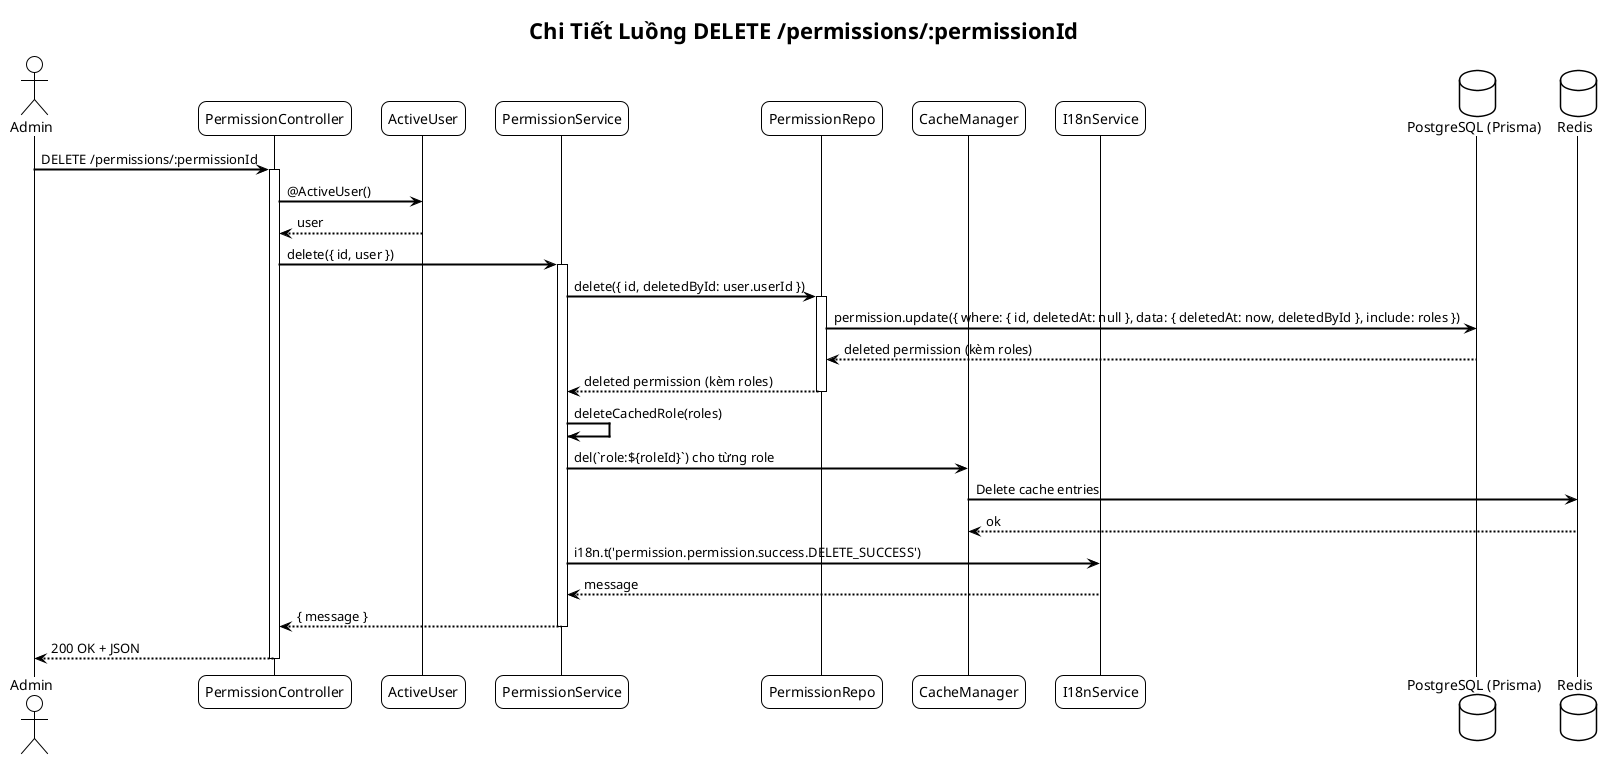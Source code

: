 @startuml Permission - Delete Sequence
!theme plain
skinparam backgroundColor #FFFFFF
skinparam sequenceArrowThickness 2
skinparam roundcorner 16

title Chi Tiết Luồng DELETE /permissions/:permissionId

actor "Admin" as A
participant "PermissionController" as PC
participant "ActiveUser" as AU
participant "PermissionService" as PS
participant "PermissionRepo" as PR
participant "CacheManager" as CM
participant "I18nService" as IS
database "PostgreSQL (Prisma)" as DB
database "Redis" as RD

A -> PC: DELETE /permissions/:permissionId
activate PC

PC -> AU: @ActiveUser()
AU --> PC: user

PC -> PS: delete({ id, user })
activate PS

PS -> PR: delete({ id, deletedById: user.userId })
activate PR
PR -> DB: permission.update({ where: { id, deletedAt: null }, data: { deletedAt: now, deletedById }, include: roles })
DB --> PR: deleted permission (kèm roles)
PR --> PS: deleted permission (kèm roles)
deactivate PR

PS -> PS: deleteCachedRole(roles)
PS -> CM: del(`role:${roleId}`) cho từng role
CM -> RD: Delete cache entries
RD --> CM: ok

PS -> IS: i18n.t('permission.permission.success.DELETE_SUCCESS')
IS --> PS: message
PS --> PC: { message }
deactivate PS

PC --> A: 200 OK + JSON
deactivate PC

@enduml


